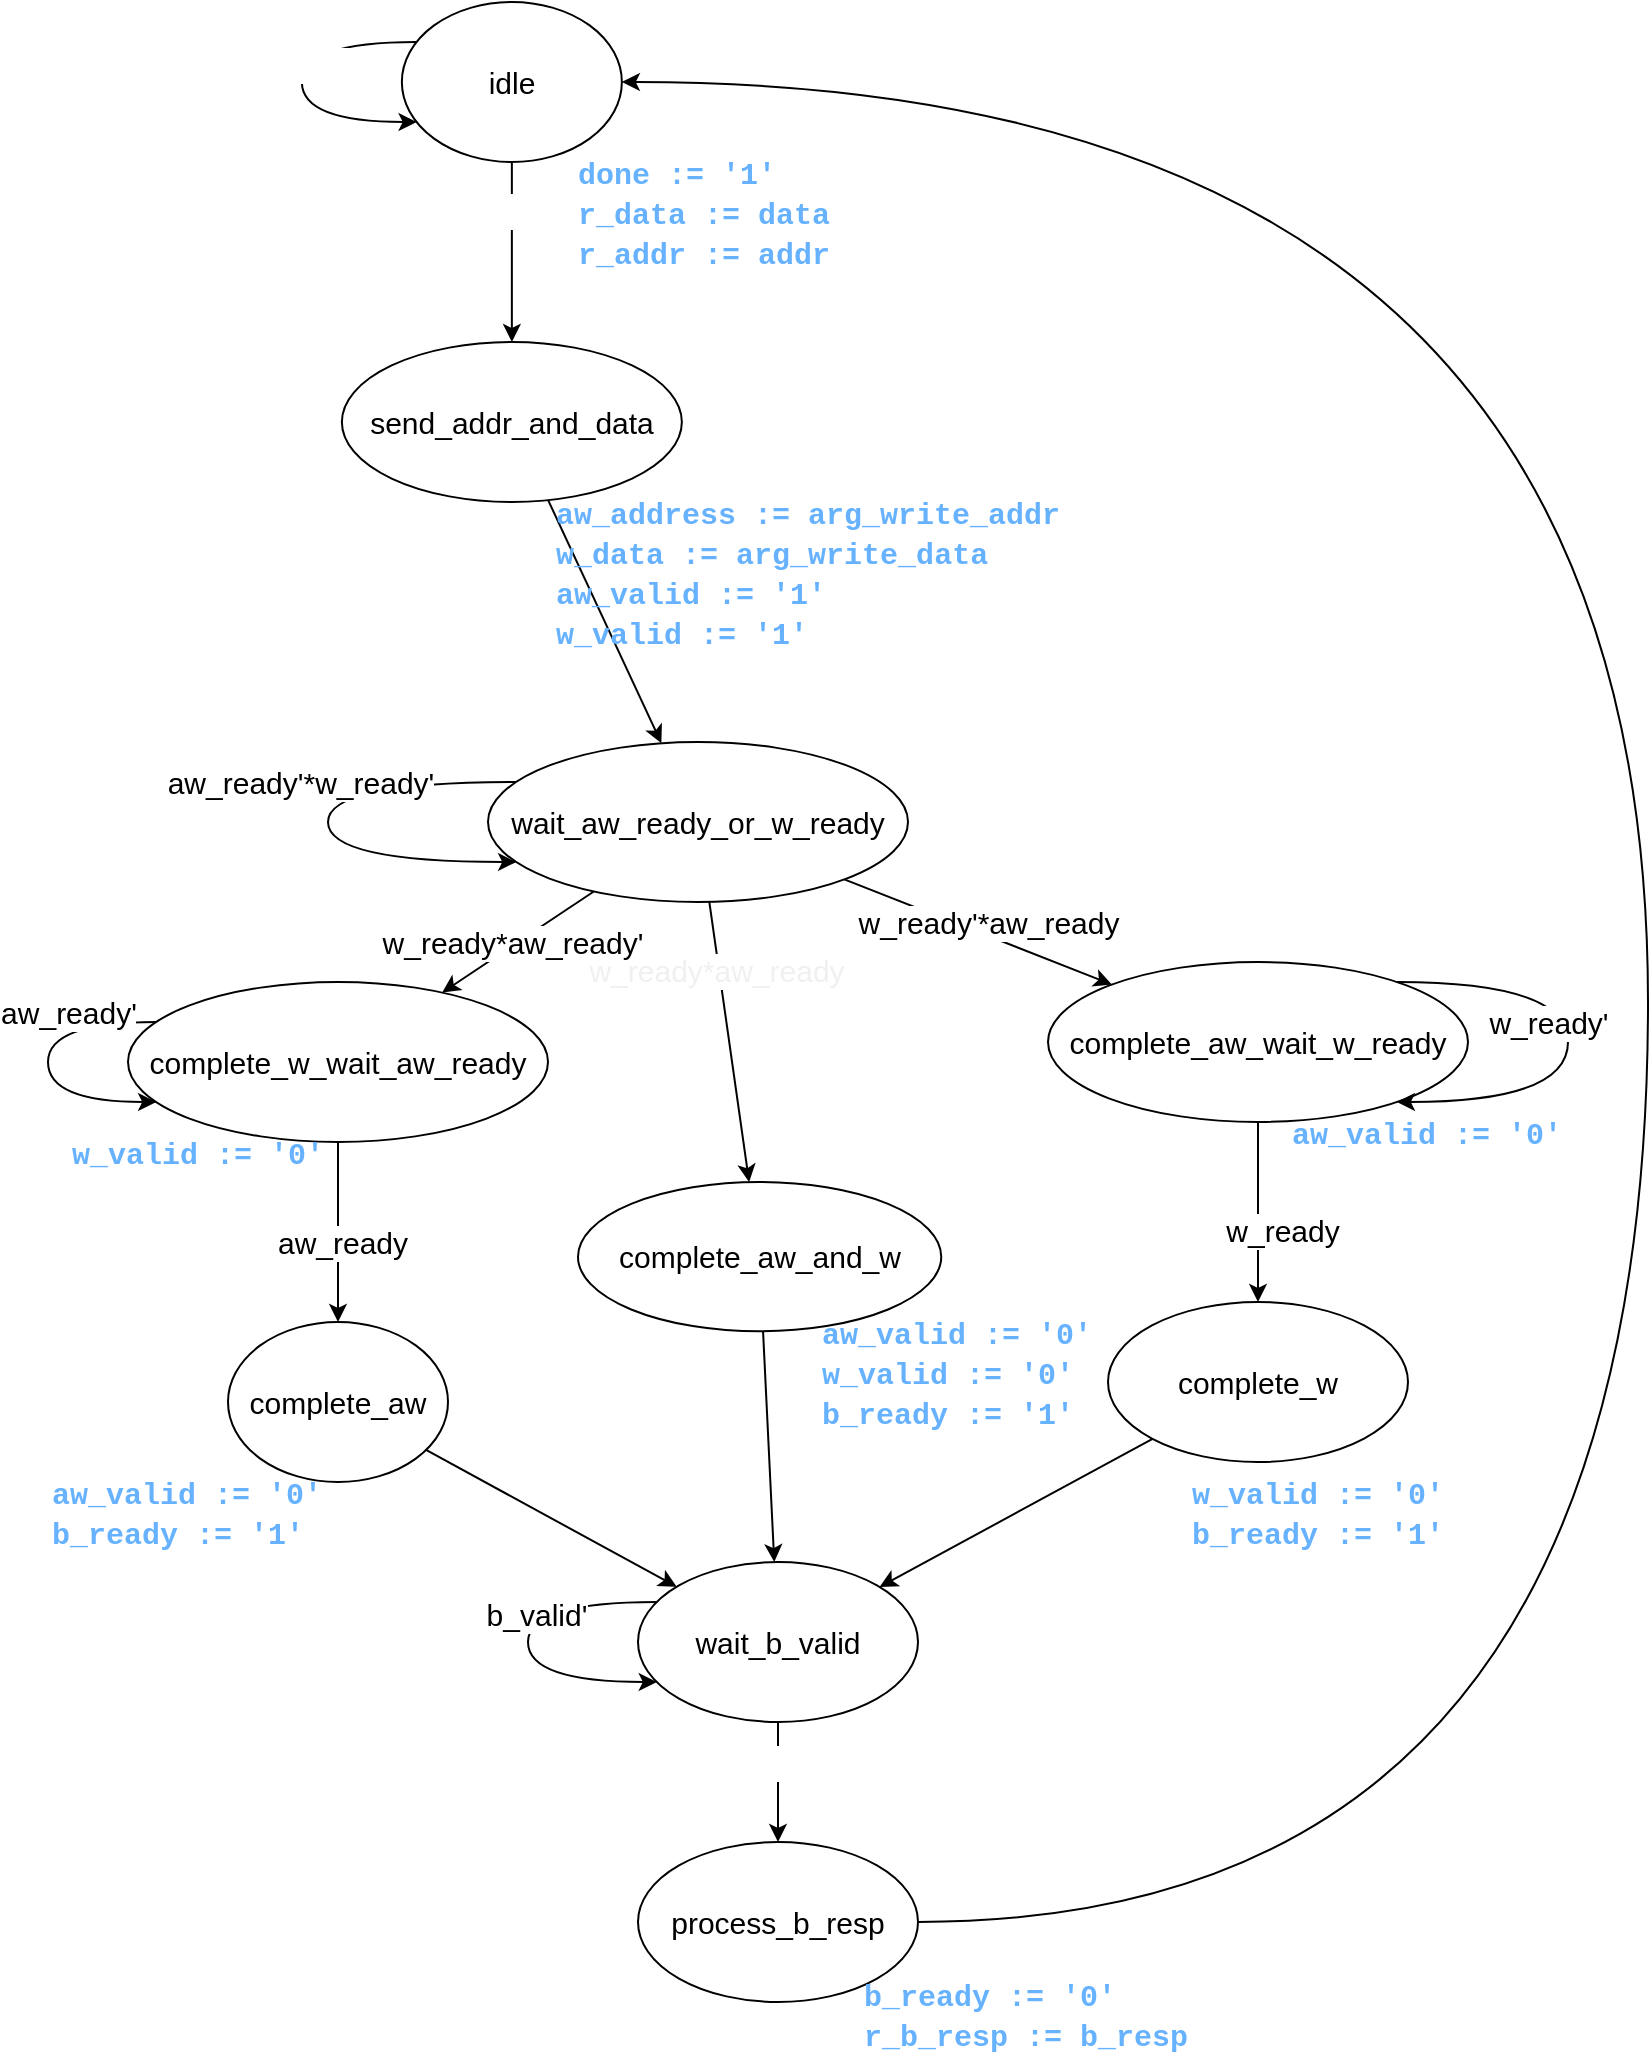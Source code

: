 <mxfile>
    <diagram id="gbK5J9_8tIpVUCVtw70C" name="Page-1">
        <mxGraphModel dx="2103" dy="-396" grid="1" gridSize="10" guides="1" tooltips="1" connect="1" arrows="1" fold="1" page="1" pageScale="1" pageWidth="850" pageHeight="1100" math="0" shadow="0">
            <root>
                <mxCell id="0"/>
                <mxCell id="1" parent="0"/>
                <mxCell id="3" value="" style="edgeStyle=none;html=1;" edge="1" parent="1" source="22" target="41">
                    <mxGeometry relative="1" as="geometry"/>
                </mxCell>
                <mxCell id="74" value="start" style="edgeLabel;html=1;align=center;verticalAlign=middle;resizable=0;points=[];fontSize=15;fontColor=#FFFFFF;" vertex="1" connectable="0" parent="3">
                    <mxGeometry x="-0.483" y="1" relative="1" as="geometry">
                        <mxPoint as="offset"/>
                    </mxGeometry>
                </mxCell>
                <mxCell id="6" value="" style="edgeStyle=none;html=1;fontSize=15;" edge="1" parent="1" source="41" target="15">
                    <mxGeometry relative="1" as="geometry"/>
                </mxCell>
                <mxCell id="7" value="" style="edgeStyle=none;html=1;fontSize=15;" edge="1" parent="1" source="15" target="58">
                    <mxGeometry relative="1" as="geometry"/>
                </mxCell>
                <mxCell id="80" value="&lt;span style=&quot;color: rgb(240, 240, 240);&quot;&gt;w_ready*aw_ready&lt;/span&gt;" style="edgeLabel;html=1;align=center;verticalAlign=middle;resizable=0;points=[];fontSize=15;fontColor=#FFFFFF;" vertex="1" connectable="0" parent="7">
                    <mxGeometry x="-0.516" y="-2" relative="1" as="geometry">
                        <mxPoint as="offset"/>
                    </mxGeometry>
                </mxCell>
                <mxCell id="9" value="" style="edgeStyle=none;html=1;fontSize=15;" edge="1" parent="1" source="15" target="24">
                    <mxGeometry relative="1" as="geometry"/>
                </mxCell>
                <mxCell id="10" value="w_ready*aw_ready'" style="edgeLabel;html=1;align=center;verticalAlign=middle;resizable=0;points=[];fontSize=15;" vertex="1" connectable="0" parent="9">
                    <mxGeometry x="0.313" y="2" relative="1" as="geometry">
                        <mxPoint x="8" y="-10" as="offset"/>
                    </mxGeometry>
                </mxCell>
                <mxCell id="11" value="" style="edgeStyle=none;html=1;fontSize=15;" edge="1" parent="1" source="15" target="29">
                    <mxGeometry relative="1" as="geometry"/>
                </mxCell>
                <mxCell id="12" value="w_ready'*aw_ready" style="edgeLabel;html=1;align=center;verticalAlign=middle;resizable=0;points=[];fontSize=15;" vertex="1" connectable="0" parent="11">
                    <mxGeometry x="0.219" y="-1" relative="1" as="geometry">
                        <mxPoint x="-9" y="-12" as="offset"/>
                    </mxGeometry>
                </mxCell>
                <mxCell id="13" style="edgeStyle=orthogonalEdgeStyle;html=1;fontSize=15;curved=1;" edge="1" parent="1" source="15" target="15">
                    <mxGeometry relative="1" as="geometry">
                        <mxPoint x="-753.07" y="1510" as="targetPoint"/>
                        <Array as="points">
                            <mxPoint x="-670" y="1600"/>
                        </Array>
                    </mxGeometry>
                </mxCell>
                <mxCell id="14" value="aw_ready'*w_ready'" style="edgeLabel;html=1;align=center;verticalAlign=middle;resizable=0;points=[];fontSize=15;" vertex="1" connectable="0" parent="13">
                    <mxGeometry x="-0.199" y="5" relative="1" as="geometry">
                        <mxPoint x="-17" y="-5" as="offset"/>
                    </mxGeometry>
                </mxCell>
                <mxCell id="15" value="&lt;font style=&quot;font-size: 15px;&quot;&gt;wait_aw_ready_or_w_ready&lt;br&gt;&lt;/font&gt;" style="ellipse;whiteSpace=wrap;html=1;rounded=0;" vertex="1" parent="1">
                    <mxGeometry x="-590" y="1540" width="210" height="80" as="geometry"/>
                </mxCell>
                <mxCell id="23" value="" style="group" vertex="1" connectable="0" parent="1">
                    <mxGeometry x="-810.0" y="1650" width="250" height="110" as="geometry"/>
                </mxCell>
                <mxCell id="24" value="&lt;font style=&quot;font-size: 15px;&quot;&gt;complete_w_wait_aw_ready&lt;br&gt;&lt;/font&gt;" style="ellipse;whiteSpace=wrap;html=1;rounded=0;" vertex="1" parent="23">
                    <mxGeometry x="40" y="10" width="210" height="80" as="geometry"/>
                </mxCell>
                <mxCell id="25" value="&lt;font face=&quot;Courier New&quot;&gt;&lt;b&gt;&lt;span style=&quot;color: rgb(102, 178, 255); font-size: 15px; font-style: normal; font-variant-ligatures: normal; font-variant-caps: normal; letter-spacing: normal; orphans: 2; text-align: center; text-indent: 0px; text-transform: none; widows: 2; word-spacing: 0px; -webkit-text-stroke-width: 0px; text-decoration-thickness: initial; text-decoration-style: initial; text-decoration-color: initial; float: none; display: inline !important;&quot;&gt;w_valid := '0'&lt;/span&gt;&lt;/b&gt;&lt;/font&gt;&lt;font face=&quot;Courier New&quot;&gt;&lt;span style=&quot;orphans: 2; text-align: center; text-indent: 0px; widows: 2; text-decoration-thickness: initial; text-decoration-style: initial; text-decoration-color: initial; float: none; display: inline !important;&quot;&gt;&lt;br&gt;&lt;font color=&quot;#66b2ff&quot;&gt;&lt;b&gt;&amp;nbsp;&lt;/b&gt;&lt;/font&gt;&lt;/span&gt;&lt;/font&gt;" style="text;whiteSpace=wrap;html=1;fontSize=15;fontColor=#FFFFFF;" vertex="1" parent="23">
                    <mxGeometry x="10" y="80" width="140" height="30" as="geometry"/>
                </mxCell>
                <mxCell id="26" style="edgeStyle=orthogonalEdgeStyle;curved=1;html=1;fontSize=15;" edge="1" parent="23" source="24" target="24">
                    <mxGeometry relative="1" as="geometry">
                        <Array as="points">
                            <mxPoint y="70"/>
                        </Array>
                    </mxGeometry>
                </mxCell>
                <mxCell id="27" value="aw_ready'" style="edgeLabel;html=1;align=center;verticalAlign=middle;resizable=0;points=[];fontSize=15;" vertex="1" connectable="0" parent="26">
                    <mxGeometry x="-0.565" y="3" relative="1" as="geometry">
                        <mxPoint x="-12" y="-8" as="offset"/>
                    </mxGeometry>
                </mxCell>
                <mxCell id="33" value="" style="html=1;fontSize=15;" edge="1" parent="1" source="61" target="45">
                    <mxGeometry relative="1" as="geometry">
                        <mxPoint x="-210" y="1470.0" as="targetPoint"/>
                    </mxGeometry>
                </mxCell>
                <mxCell id="34" value="" style="html=1;fontSize=15;" edge="1" parent="1" source="24" target="61">
                    <mxGeometry relative="1" as="geometry"/>
                </mxCell>
                <mxCell id="35" value="aw_ready" style="edgeLabel;html=1;align=center;verticalAlign=middle;resizable=0;points=[];fontSize=15;" vertex="1" connectable="0" parent="34">
                    <mxGeometry x="-0.356" y="2" relative="1" as="geometry">
                        <mxPoint y="21" as="offset"/>
                    </mxGeometry>
                </mxCell>
                <mxCell id="36" value="" style="html=1;fontSize=15;" edge="1" parent="1" source="29" target="55">
                    <mxGeometry relative="1" as="geometry"/>
                </mxCell>
                <mxCell id="37" value="w_ready" style="edgeLabel;html=1;align=center;verticalAlign=middle;resizable=0;points=[];fontSize=15;" vertex="1" connectable="0" parent="36">
                    <mxGeometry x="-0.171" y="-1" relative="1" as="geometry">
                        <mxPoint x="13" y="16" as="offset"/>
                    </mxGeometry>
                </mxCell>
                <mxCell id="38" style="html=1;fontSize=15;" edge="1" parent="1" source="58" target="45">
                    <mxGeometry relative="1" as="geometry">
                        <mxPoint x="-185.74" y="1467.521" as="targetPoint"/>
                    </mxGeometry>
                </mxCell>
                <mxCell id="39" style="html=1;fontSize=15;" edge="1" parent="1" source="55" target="45">
                    <mxGeometry relative="1" as="geometry">
                        <mxPoint x="-140" y="1430.0" as="targetPoint"/>
                    </mxGeometry>
                </mxCell>
                <mxCell id="40" value="" style="group" vertex="1" connectable="0" parent="1">
                    <mxGeometry x="-663.07" y="1340" width="370" height="160" as="geometry"/>
                </mxCell>
                <mxCell id="41" value="&lt;font style=&quot;font-size: 15px;&quot;&gt;send_addr_and_data&lt;br&gt;&lt;/font&gt;" style="ellipse;whiteSpace=wrap;html=1;rounded=0;" vertex="1" parent="40">
                    <mxGeometry width="170" height="80" as="geometry"/>
                </mxCell>
                <mxCell id="42" value="&lt;font face=&quot;Courier New&quot;&gt;&lt;b&gt;&lt;span style=&quot;color: rgb(102, 178, 255); font-size: 15px; font-style: normal; font-variant-ligatures: normal; font-variant-caps: normal; letter-spacing: normal; orphans: 2; text-align: center; text-indent: 0px; text-transform: none; widows: 2; word-spacing: 0px; -webkit-text-stroke-width: 0px; text-decoration-thickness: initial; text-decoration-style: initial; text-decoration-color: initial; float: none; display: inline !important;&quot;&gt;aw_address := arg_write_addr&lt;br&gt;&lt;/span&gt;&lt;/b&gt;&lt;/font&gt;&lt;span style=&quot;font-family: &amp;quot;Courier New&amp;quot;;&quot;&gt;&lt;span style=&quot;color: rgb(102, 178, 255); text-align: center;&quot;&gt;&lt;b&gt;w_data&lt;/b&gt; &lt;b&gt;:=&amp;nbsp;&lt;/b&gt;&lt;/span&gt;&lt;/span&gt;&lt;font face=&quot;Courier New&quot;&gt;&lt;font color=&quot;#66b2ff&quot;&gt;&lt;b&gt;arg_write_data&lt;/b&gt;&lt;/font&gt;&lt;br style=&quot;border-color: rgb(0, 0, 0); color: rgb(102, 178, 255); font-size: 15px; font-style: normal; font-variant-ligatures: normal; font-variant-caps: normal; letter-spacing: normal; orphans: 2; text-align: center; text-indent: 0px; text-transform: none; widows: 2; word-spacing: 0px; -webkit-text-stroke-width: 0px; text-decoration-thickness: initial; text-decoration-style: initial; text-decoration-color: initial;&quot;&gt;&lt;/font&gt;&lt;font face=&quot;Courier New&quot;&gt;&lt;span style=&quot;orphans: 2; text-align: center; text-indent: 0px; widows: 2; text-decoration-thickness: initial; text-decoration-style: initial; text-decoration-color: initial; float: none; display: inline !important;&quot;&gt;&lt;b style=&quot;&quot;&gt;&lt;font color=&quot;#66b2ff&quot;&gt;aw_valid := '1'&lt;br&gt;&lt;/font&gt;&lt;/b&gt;&lt;/span&gt;&lt;/font&gt;&lt;b style=&quot;font-family: &amp;quot;Courier New&amp;quot;; text-align: center;&quot;&gt;&lt;font color=&quot;#66b2ff&quot;&gt;w_valid := '1'&lt;/font&gt;&lt;/b&gt;&lt;font face=&quot;Courier New&quot;&gt;&lt;span style=&quot;orphans: 2; text-align: center; text-indent: 0px; widows: 2; text-decoration-thickness: initial; text-decoration-style: initial; text-decoration-color: initial; float: none; display: inline !important;&quot;&gt;&lt;br&gt;&lt;font color=&quot;#66b2ff&quot;&gt;&lt;b&gt;&amp;nbsp;&lt;/b&gt;&lt;/font&gt;&lt;/span&gt;&lt;/font&gt;" style="text;whiteSpace=wrap;html=1;fontSize=15;fontColor=#FFFFFF;" vertex="1" parent="40">
                    <mxGeometry x="105" y="70" width="265" height="90" as="geometry"/>
                </mxCell>
                <mxCell id="43" value="" style="html=1;fontSize=15;" edge="1" parent="1" source="45" target="66">
                    <mxGeometry relative="1" as="geometry"/>
                </mxCell>
                <mxCell id="84" value="b_valid" style="edgeLabel;html=1;align=center;verticalAlign=middle;resizable=0;points=[];fontSize=15;fontColor=#FFFFFF;" vertex="1" connectable="0" parent="43">
                    <mxGeometry x="-0.613" relative="1" as="geometry">
                        <mxPoint y="8" as="offset"/>
                    </mxGeometry>
                </mxCell>
                <mxCell id="45" value="&lt;font style=&quot;font-size: 15px;&quot;&gt;wait_b_valid&lt;br&gt;&lt;/font&gt;" style="ellipse;whiteSpace=wrap;html=1;rounded=0;" vertex="1" parent="1">
                    <mxGeometry x="-515" y="1950" width="140" height="80" as="geometry"/>
                </mxCell>
                <mxCell id="60" value="" style="group" vertex="1" connectable="0" parent="1">
                    <mxGeometry x="-810" y="1830" width="200" height="120" as="geometry"/>
                </mxCell>
                <mxCell id="61" value="&lt;font style=&quot;font-size: 15px;&quot;&gt;complete_aw&lt;br&gt;&lt;/font&gt;" style="ellipse;whiteSpace=wrap;html=1;rounded=0;" vertex="1" parent="60">
                    <mxGeometry x="90" width="110" height="80" as="geometry"/>
                </mxCell>
                <mxCell id="62" value="&lt;font face=&quot;Courier New&quot;&gt;&lt;b&gt;&lt;span style=&quot;color: rgb(102, 178, 255); font-size: 15px; font-style: normal; font-variant-ligatures: normal; font-variant-caps: normal; letter-spacing: normal; orphans: 2; text-align: center; text-indent: 0px; text-transform: none; widows: 2; word-spacing: 0px; -webkit-text-stroke-width: 0px; text-decoration-thickness: initial; text-decoration-style: initial; text-decoration-color: initial; float: none; display: inline !important;&quot;&gt;aw_valid := '0'&lt;/span&gt;&lt;/b&gt;&lt;/font&gt;&lt;font face=&quot;Courier New&quot;&gt;&lt;span style=&quot;orphans: 2; text-align: center; text-indent: 0px; widows: 2; text-decoration-thickness: initial; text-decoration-style: initial; text-decoration-color: initial; float: none; display: inline !important;&quot;&gt;&lt;br&gt;&lt;/span&gt;&lt;/font&gt;&lt;b style=&quot;font-family: &amp;quot;Courier New&amp;quot;;&quot;&gt;&lt;span style=&quot;color: rgb(102, 178, 255); text-align: center;&quot;&gt;b_ready := '1'&lt;/span&gt;&lt;/b&gt;&lt;font face=&quot;Courier New&quot;&gt;&lt;span style=&quot;orphans: 2; text-align: center; text-indent: 0px; widows: 2; text-decoration-thickness: initial; text-decoration-style: initial; text-decoration-color: initial; float: none; display: inline !important;&quot;&gt;&lt;font color=&quot;#66b2ff&quot;&gt;&lt;b&gt;&amp;nbsp;&lt;/b&gt;&lt;/font&gt;&lt;/span&gt;&lt;/font&gt;" style="text;whiteSpace=wrap;html=1;fontSize=15;fontColor=#FFFFFF;" vertex="1" parent="60">
                    <mxGeometry y="70" width="140" height="50" as="geometry"/>
                </mxCell>
                <mxCell id="63" style="edgeStyle=orthogonalEdgeStyle;curved=1;html=1;fontSize=15;" edge="1" parent="1" source="45" target="45">
                    <mxGeometry relative="1" as="geometry">
                        <Array as="points">
                            <mxPoint x="-570" y="1970"/>
                        </Array>
                    </mxGeometry>
                </mxCell>
                <mxCell id="64" value="b_valid'" style="edgeLabel;html=1;align=center;verticalAlign=middle;resizable=0;points=[];fontSize=15;" vertex="1" connectable="0" parent="63">
                    <mxGeometry x="-0.171" y="4" relative="1" as="geometry">
                        <mxPoint as="offset"/>
                    </mxGeometry>
                </mxCell>
                <mxCell id="68" value="" style="group" vertex="1" connectable="0" parent="1">
                    <mxGeometry x="-515" y="2090" width="290" height="110" as="geometry"/>
                </mxCell>
                <mxCell id="66" value="&lt;font style=&quot;font-size: 15px;&quot;&gt;process_b_resp&lt;br&gt;&lt;/font&gt;" style="ellipse;whiteSpace=wrap;html=1;rounded=0;" vertex="1" parent="68">
                    <mxGeometry width="140" height="80" as="geometry"/>
                </mxCell>
                <mxCell id="67" value="&lt;font face=&quot;Courier New&quot;&gt;&lt;font color=&quot;#66b2ff&quot;&gt;&lt;b&gt;b_ready := '0'&amp;nbsp;&lt;br&gt;r_b_resp := b_resp&lt;br&gt;&lt;/b&gt;&lt;/font&gt;&lt;/font&gt;" style="text;whiteSpace=wrap;html=1;fontSize=15;fontColor=#FFFFFF;" vertex="1" parent="68">
                    <mxGeometry x="111" y="61" width="179" height="49" as="geometry"/>
                </mxCell>
                <mxCell id="76" value="" style="group" vertex="1" connectable="0" parent="1">
                    <mxGeometry x="-545" y="1760" width="258.38" height="125.34" as="geometry"/>
                </mxCell>
                <mxCell id="58" value="&lt;font style=&quot;font-size: 15px;&quot;&gt;complete_aw_and_w&lt;br&gt;&lt;/font&gt;" style="ellipse;whiteSpace=wrap;html=1;rounded=0;" vertex="1" parent="76">
                    <mxGeometry width="181.622" height="74.667" as="geometry"/>
                </mxCell>
                <mxCell id="59" value="&lt;font face=&quot;Courier New&quot;&gt;&lt;b&gt;&lt;span style=&quot;color: rgb(102, 178, 255); font-size: 15px; font-style: normal; font-variant-ligatures: normal; font-variant-caps: normal; letter-spacing: normal; orphans: 2; text-align: center; text-indent: 0px; text-transform: none; widows: 2; word-spacing: 0px; -webkit-text-stroke-width: 0px; text-decoration-thickness: initial; text-decoration-style: initial; text-decoration-color: initial; float: none; display: inline !important;&quot;&gt;aw_valid := '0'&lt;/span&gt;&lt;/b&gt;&lt;/font&gt;&lt;font face=&quot;Courier New&quot;&gt;&lt;span style=&quot;orphans: 2; text-align: center; text-indent: 0px; widows: 2; text-decoration-thickness: initial; text-decoration-style: initial; text-decoration-color: initial; float: none; display: inline !important;&quot;&gt;&lt;br&gt;&lt;/span&gt;&lt;/font&gt;&lt;font face=&quot;Courier New&quot;&gt;&lt;b&gt;&lt;span style=&quot;color: rgb(102, 178, 255); text-align: center;&quot;&gt;w_valid := '0'&lt;br&gt;&lt;/span&gt;&lt;/b&gt;&lt;/font&gt;&lt;b style=&quot;font-family: &amp;quot;Courier New&amp;quot;;&quot;&gt;&lt;span style=&quot;color: rgb(102, 178, 255); text-align: center;&quot;&gt;b_ready := '1'&lt;/span&gt;&lt;/b&gt;&lt;font face=&quot;Courier New&quot;&gt;&lt;span style=&quot;text-align: center;&quot;&gt;&lt;br&gt;&lt;/span&gt;&lt;/font&gt;" style="text;whiteSpace=wrap;html=1;fontSize=15;fontColor=#FFFFFF;" vertex="1" parent="76">
                    <mxGeometry x="120" y="60" width="138.38" height="65.34" as="geometry"/>
                </mxCell>
                <mxCell id="79" value="" style="group" vertex="1" connectable="0" parent="1">
                    <mxGeometry x="-633.07" y="1170" width="224.19" height="135.34" as="geometry"/>
                </mxCell>
                <mxCell id="22" value="&lt;font style=&quot;font-size: 15px;&quot;&gt;idle&lt;br&gt;&lt;/font&gt;" style="ellipse;whiteSpace=wrap;html=1;rounded=0;" vertex="1" parent="79">
                    <mxGeometry width="110" height="80" as="geometry"/>
                </mxCell>
                <mxCell id="70" value="&lt;font face=&quot;Courier New&quot;&gt;&lt;span style=&quot;text-align: center;&quot;&gt;&lt;b&gt;&lt;font color=&quot;#66b2ff&quot;&gt;done := '1'&lt;br&gt;r_data := data&lt;br&gt;r_addr := addr&lt;/font&gt;&lt;/b&gt;&lt;br&gt;&lt;/span&gt;&lt;/font&gt;" style="text;whiteSpace=wrap;html=1;fontSize=15;fontColor=#FFFFFF;" vertex="1" parent="79">
                    <mxGeometry x="85.81" y="70" width="138.38" height="65.34" as="geometry"/>
                </mxCell>
                <mxCell id="71" style="edgeStyle=orthogonalEdgeStyle;html=1;fontColor=#66B2FF;curved=1;" edge="1" parent="79" source="22" target="22">
                    <mxGeometry relative="1" as="geometry">
                        <Array as="points">
                            <mxPoint x="-50" y="60"/>
                        </Array>
                    </mxGeometry>
                </mxCell>
                <mxCell id="73" value="start'" style="edgeLabel;html=1;align=center;verticalAlign=middle;resizable=0;points=[];fontSize=15;fontColor=#FFFFFF;" vertex="1" connectable="0" parent="71">
                    <mxGeometry x="-0.112" y="9" relative="1" as="geometry">
                        <mxPoint as="offset"/>
                    </mxGeometry>
                </mxCell>
                <mxCell id="83" value="" style="group" vertex="1" connectable="0" parent="1">
                    <mxGeometry x="-310" y="1650" width="260" height="100" as="geometry"/>
                </mxCell>
                <mxCell id="29" value="&lt;font style=&quot;font-size: 15px;&quot;&gt;complete_aw_wait_w_ready&lt;br&gt;&lt;/font&gt;" style="ellipse;whiteSpace=wrap;html=1;rounded=0;" vertex="1" parent="83">
                    <mxGeometry width="210" height="80" as="geometry"/>
                </mxCell>
                <mxCell id="30" value="&lt;font face=&quot;Courier New&quot;&gt;&lt;b&gt;&lt;span style=&quot;color: rgb(102, 178, 255); font-size: 15px; font-style: normal; font-variant-ligatures: normal; font-variant-caps: normal; letter-spacing: normal; orphans: 2; text-align: center; text-indent: 0px; text-transform: none; widows: 2; word-spacing: 0px; -webkit-text-stroke-width: 0px; text-decoration-thickness: initial; text-decoration-style: initial; text-decoration-color: initial; float: none; display: inline !important;&quot;&gt;aw_valid := '0'&lt;/span&gt;&lt;/b&gt;&lt;/font&gt;&lt;font face=&quot;Courier New&quot;&gt;&lt;span style=&quot;orphans: 2; text-align: center; text-indent: 0px; widows: 2; text-decoration-thickness: initial; text-decoration-style: initial; text-decoration-color: initial; float: none; display: inline !important;&quot;&gt;&lt;br&gt;&lt;font color=&quot;#66b2ff&quot;&gt;&lt;b&gt;&amp;nbsp;&lt;/b&gt;&lt;/font&gt;&lt;/span&gt;&lt;/font&gt;" style="text;whiteSpace=wrap;html=1;fontSize=15;fontColor=#FFFFFF;" vertex="1" parent="83">
                    <mxGeometry x="120" y="70" width="140" height="30" as="geometry"/>
                </mxCell>
                <mxCell id="31" style="edgeStyle=orthogonalEdgeStyle;curved=1;html=1;fontSize=15;" edge="1" parent="83" source="29" target="29">
                    <mxGeometry relative="1" as="geometry">
                        <Array as="points">
                            <mxPoint x="260" y="70"/>
                        </Array>
                    </mxGeometry>
                </mxCell>
                <mxCell id="32" value="w_ready'" style="edgeLabel;html=1;align=center;verticalAlign=middle;resizable=0;points=[];fontSize=15;" vertex="1" connectable="0" parent="31">
                    <mxGeometry x="-0.615" y="-1" relative="1" as="geometry">
                        <mxPoint x="31" y="19" as="offset"/>
                    </mxGeometry>
                </mxCell>
                <mxCell id="85" style="edgeStyle=orthogonalEdgeStyle;html=1;fontSize=15;fontColor=#FFFFFF;curved=1;" edge="1" parent="1" source="66" target="22">
                    <mxGeometry relative="1" as="geometry">
                        <Array as="points">
                            <mxPoint x="-10" y="2130"/>
                            <mxPoint x="-10" y="1210"/>
                        </Array>
                    </mxGeometry>
                </mxCell>
                <mxCell id="86" value="" style="group" vertex="1" connectable="0" parent="1">
                    <mxGeometry x="-280" y="1820" width="180" height="130" as="geometry"/>
                </mxCell>
                <mxCell id="55" value="&lt;font style=&quot;font-size: 15px;&quot;&gt;complete_w&lt;br&gt;&lt;/font&gt;" style="ellipse;whiteSpace=wrap;html=1;rounded=0;" vertex="1" parent="86">
                    <mxGeometry width="150" height="80" as="geometry"/>
                </mxCell>
                <mxCell id="56" value="&lt;font face=&quot;Courier New&quot;&gt;&lt;b&gt;&lt;span style=&quot;color: rgb(102, 178, 255); font-size: 15px; font-style: normal; font-variant-ligatures: normal; font-variant-caps: normal; letter-spacing: normal; orphans: 2; text-align: center; text-indent: 0px; text-transform: none; widows: 2; word-spacing: 0px; -webkit-text-stroke-width: 0px; text-decoration-thickness: initial; text-decoration-style: initial; text-decoration-color: initial; float: none; display: inline !important;&quot;&gt;w_valid := '0'&lt;/span&gt;&lt;/b&gt;&lt;/font&gt;&lt;font face=&quot;Courier New&quot;&gt;&lt;span style=&quot;orphans: 2; text-align: center; text-indent: 0px; widows: 2; text-decoration-thickness: initial; text-decoration-style: initial; text-decoration-color: initial; float: none; display: inline !important;&quot;&gt;&lt;br&gt;&lt;/span&gt;&lt;/font&gt;&lt;b style=&quot;font-family: &amp;quot;Courier New&amp;quot;;&quot;&gt;&lt;span style=&quot;color: rgb(102, 178, 255); text-align: center;&quot;&gt;b_ready := '1'&lt;/span&gt;&lt;/b&gt;&lt;font face=&quot;Courier New&quot;&gt;&lt;span style=&quot;orphans: 2; text-align: center; text-indent: 0px; widows: 2; text-decoration-thickness: initial; text-decoration-style: initial; text-decoration-color: initial; float: none; display: inline !important;&quot;&gt;&lt;font color=&quot;#66b2ff&quot;&gt;&lt;b&gt;&amp;nbsp;&lt;/b&gt;&lt;/font&gt;&lt;/span&gt;&lt;/font&gt;" style="text;whiteSpace=wrap;html=1;fontSize=15;fontColor=#FFFFFF;" vertex="1" parent="86">
                    <mxGeometry x="40" y="80" width="140" height="50" as="geometry"/>
                </mxCell>
            </root>
        </mxGraphModel>
    </diagram>
</mxfile>